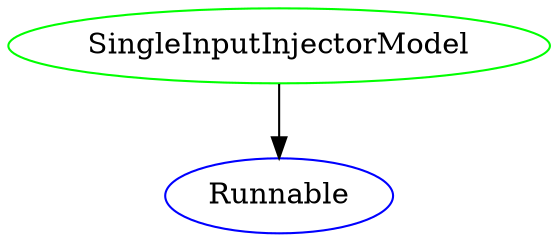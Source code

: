 digraph "SingleInputInjectorModel" {
  overlap = false
  splines = true
  injector [label="SingleInputInjectorModel",color=green];
  node1 [label="Runnable",color=blue];
  injector -> node1 [];
}
